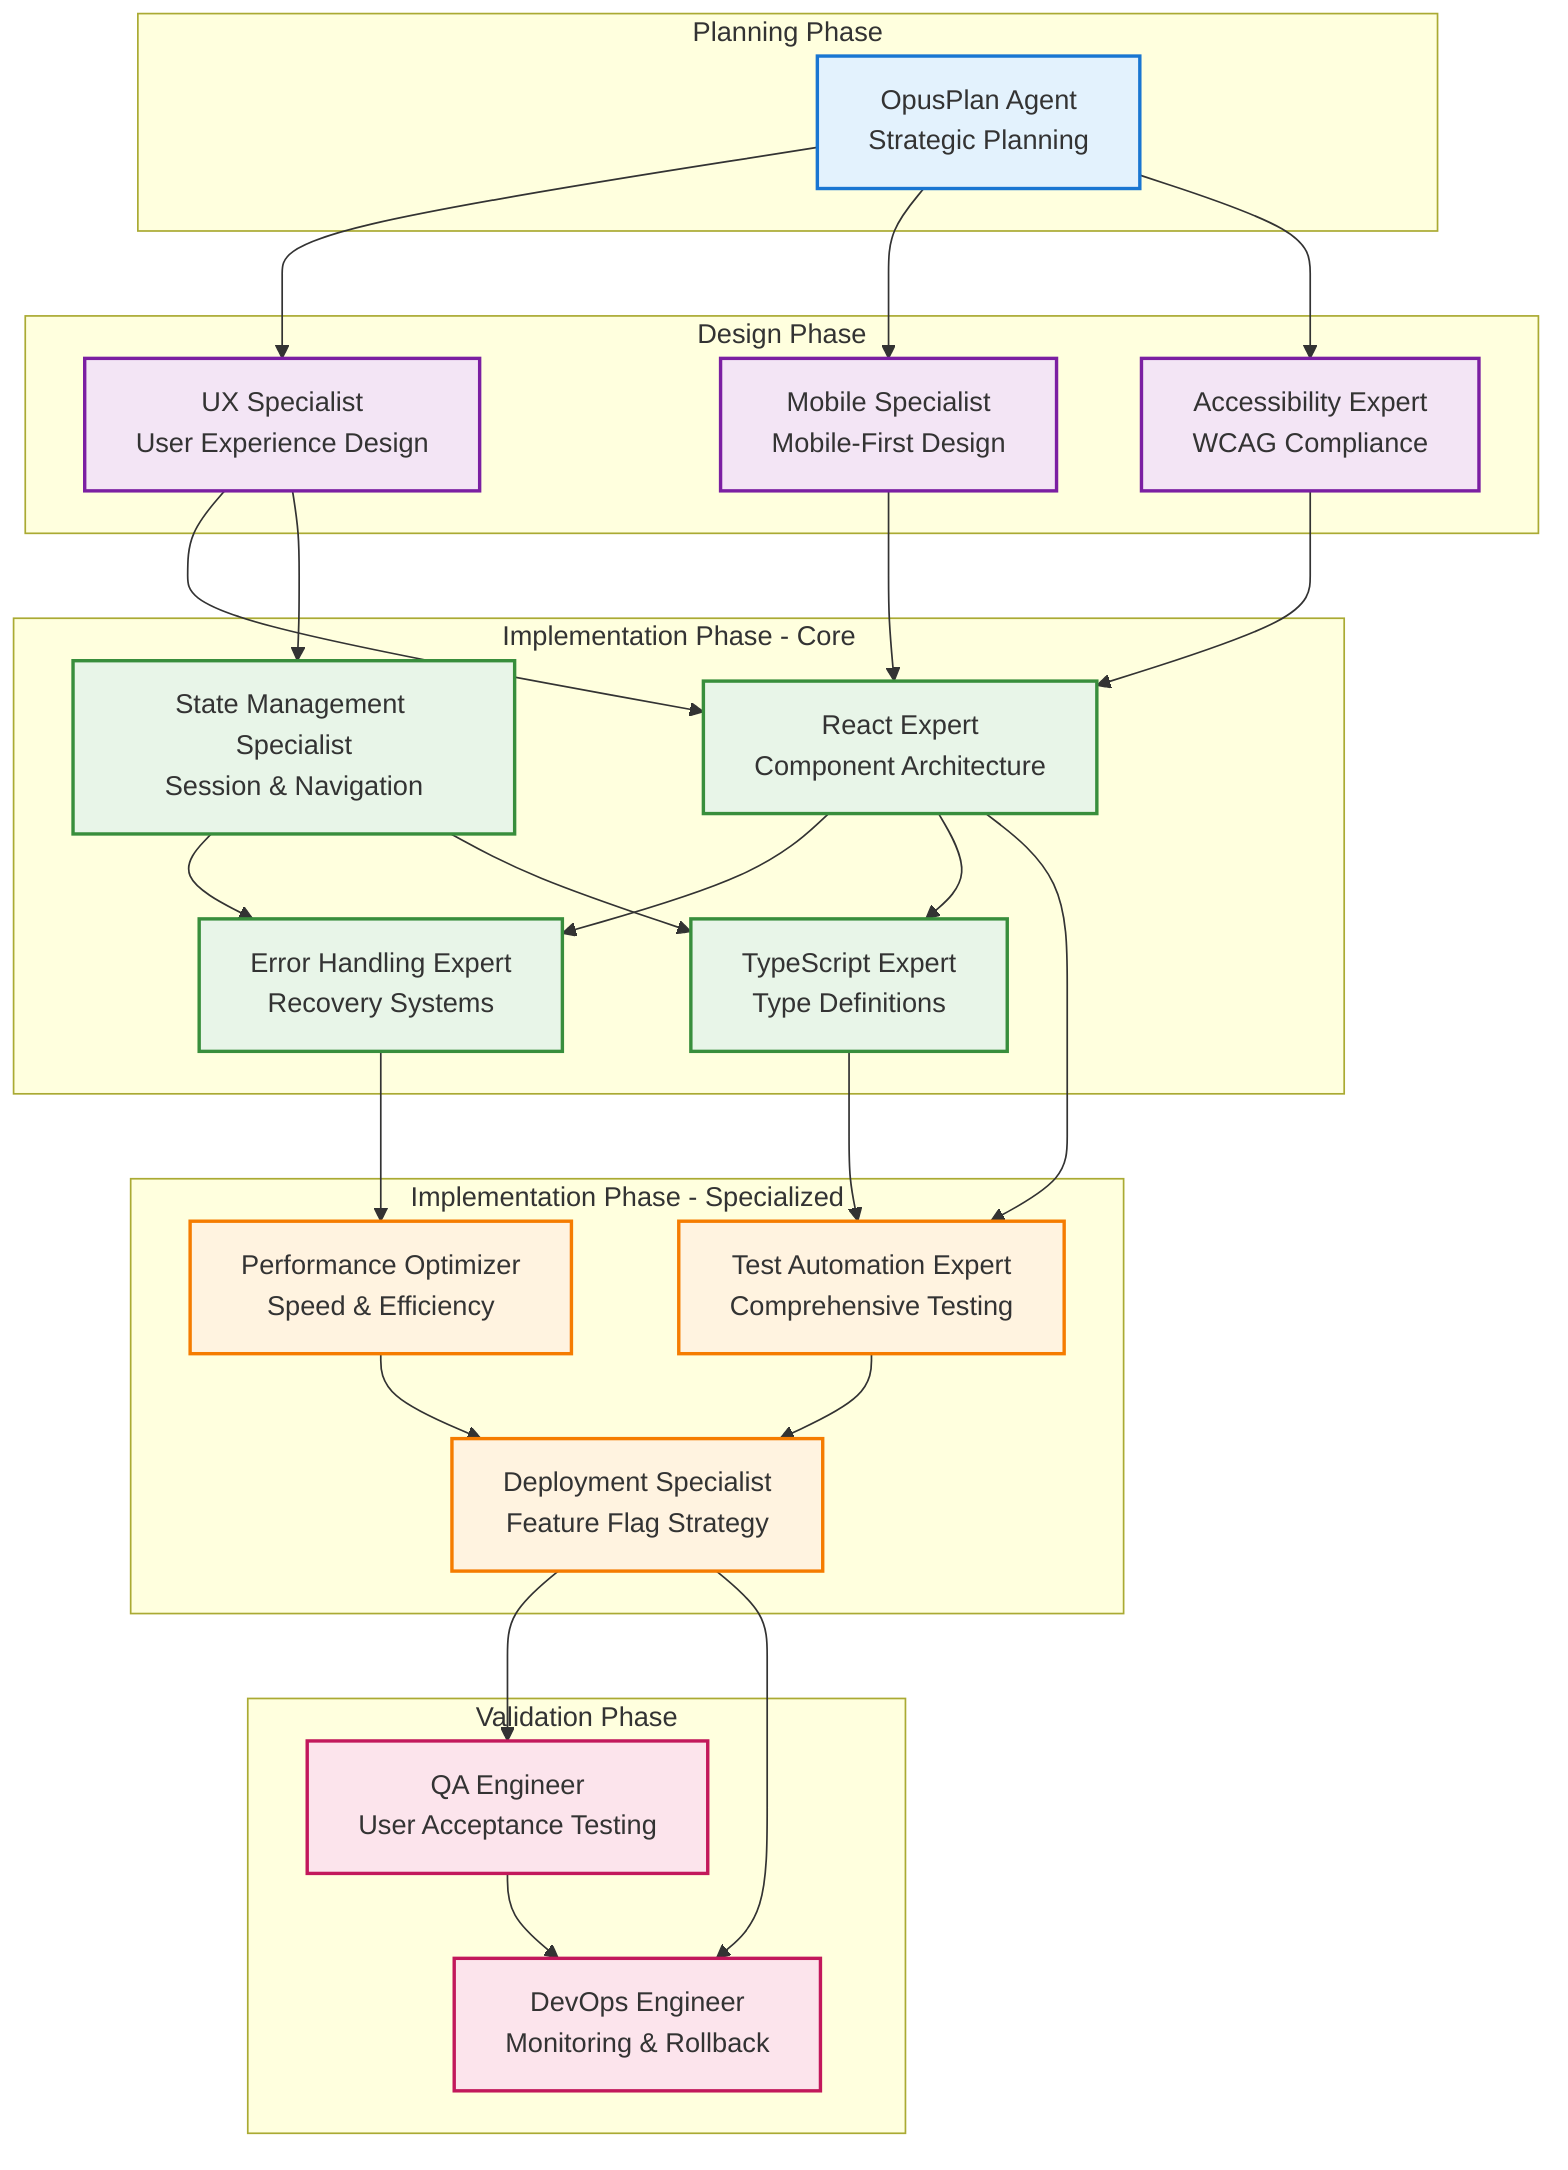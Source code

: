 graph TB
    subgraph "Planning Phase"
        OpusPlan[OpusPlan Agent<br/>Strategic Planning]
    end
    
    subgraph "Design Phase"
        UX[UX Specialist<br/>User Experience Design]
        Mobile[Mobile Specialist<br/>Mobile-First Design]
        A11y[Accessibility Expert<br/>WCAG Compliance]
    end
    
    subgraph "Implementation Phase - Core"
        React[React Expert<br/>Component Architecture]
        State[State Management Specialist<br/>Session & Navigation]
        Error[Error Handling Expert<br/>Recovery Systems]
        TS[TypeScript Expert<br/>Type Definitions]
    end
    
    subgraph "Implementation Phase - Specialized"
        Perf[Performance Optimizer<br/>Speed & Efficiency]
        Test[Test Automation Expert<br/>Comprehensive Testing]
        Deploy[Deployment Specialist<br/>Feature Flag Strategy]
    end
    
    subgraph "Validation Phase"
        QA[QA Engineer<br/>User Acceptance Testing]
        DevOps[DevOps Engineer<br/>Monitoring & Rollback]
    end
    
    OpusPlan --> UX
    OpusPlan --> Mobile
    OpusPlan --> A11y
    
    UX --> React
    UX --> State
    Mobile --> React
    A11y --> React
    
    React --> Error
    State --> Error
    React --> TS
    State --> TS
    
    Error --> Perf
    TS --> Test
    React --> Test
    
    Test --> Deploy
    Perf --> Deploy
    
    Deploy --> QA
    Deploy --> DevOps
    
    QA --> DevOps
    
    classDef planning fill:#e3f2fd,stroke:#1976d2,stroke-width:2px
    classDef design fill:#f3e5f5,stroke:#7b1fa2,stroke-width:2px
    classDef implementation fill:#e8f5e8,stroke:#388e3c,stroke-width:2px
    classDef specialized fill:#fff3e0,stroke:#f57c00,stroke-width:2px
    classDef validation fill:#fce4ec,stroke:#c2185b,stroke-width:2px
    
    class OpusPlan planning
    class UX,Mobile,A11y design
    class React,State,Error,TS implementation
    class Perf,Test,Deploy specialized
    class QA,DevOps validation